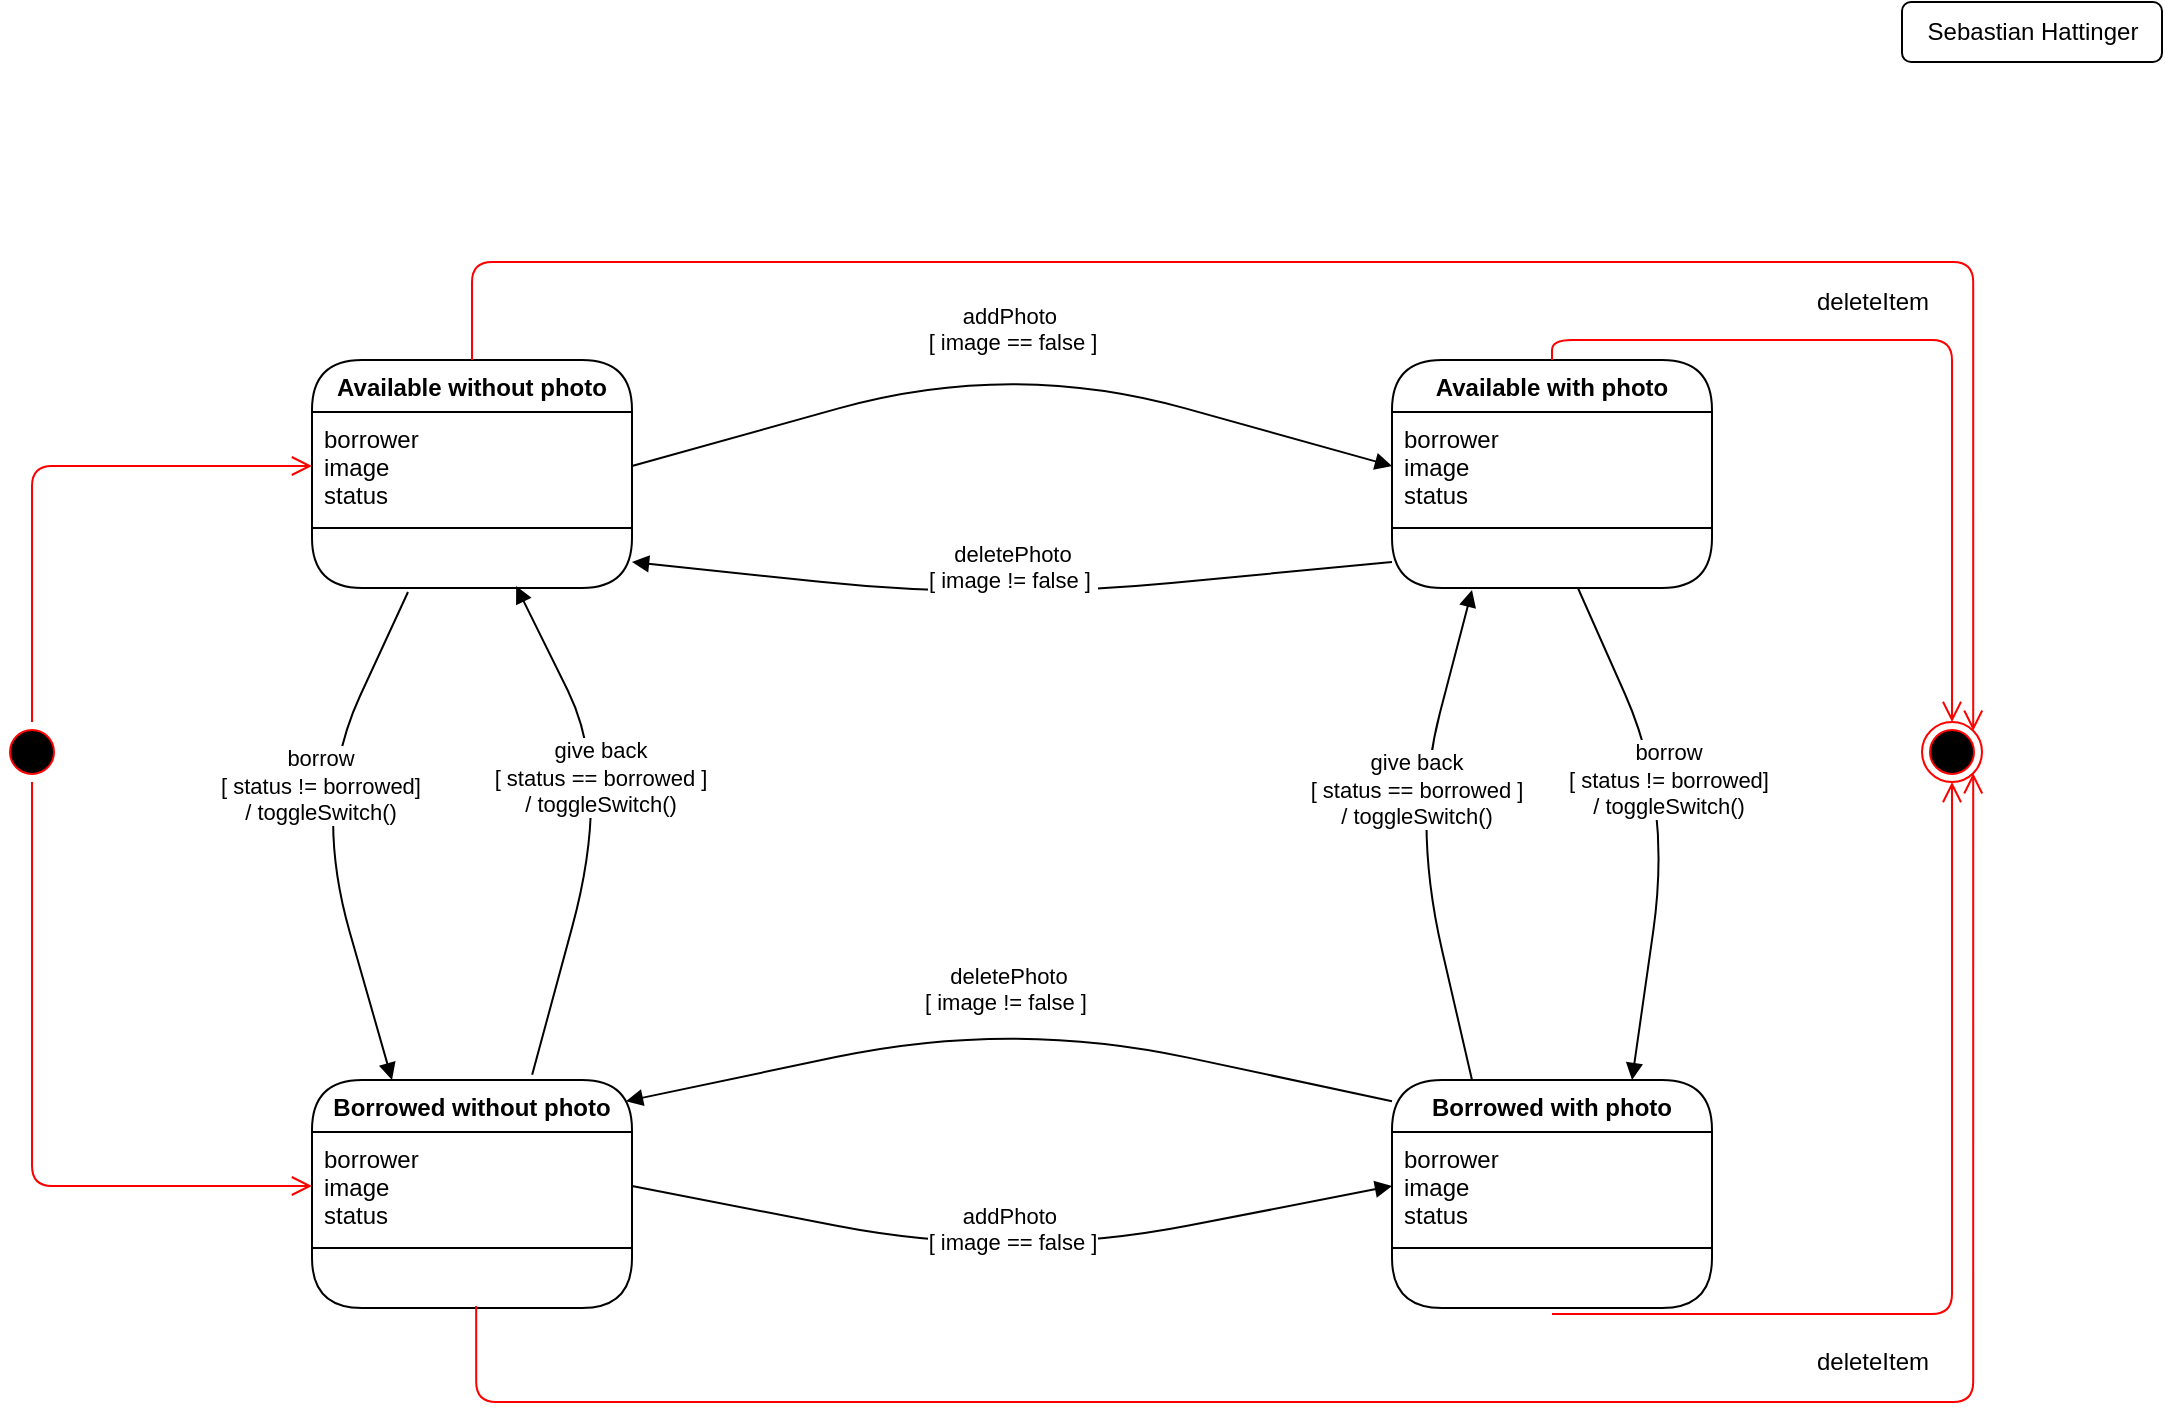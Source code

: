 <mxfile version="13.8.1" type="device"><diagram id="MdnE2qDx6RacHN5UrVp1" name="Page-1"><mxGraphModel dx="1586" dy="914" grid="1" gridSize="10" guides="1" tooltips="1" connect="1" arrows="1" fold="1" page="1" pageScale="1" pageWidth="1169" pageHeight="827" math="0" shadow="0"><root><mxCell id="0"/><mxCell id="1" parent="0"/><mxCell id="ptr2t2LsYg-gSopiW9ew-18" value="addPhoto&amp;nbsp;&lt;br&gt;[ image == false ]" style="html=1;verticalAlign=bottom;endArrow=block;exitX=1;exitY=0.5;exitDx=0;exitDy=0;entryX=0;entryY=0.5;entryDx=0;entryDy=0;arcSize=180;" edge="1" parent="1" source="ptr2t2LsYg-gSopiW9ew-2" target="ptr2t2LsYg-gSopiW9ew-10"><mxGeometry width="80" relative="1" as="geometry"><mxPoint x="495" y="239" as="sourcePoint"/><mxPoint x="575" y="239" as="targetPoint"/><Array as="points"><mxPoint x="585" y="189"/></Array></mxGeometry></mxCell><mxCell id="ptr2t2LsYg-gSopiW9ew-19" value="borrow&lt;br&gt;[ status != borrowed]&lt;br&gt;/ toggleSwitch()" style="html=1;verticalAlign=bottom;endArrow=block;arcSize=180;entryX=0.75;entryY=0;entryDx=0;entryDy=0;exitX=0.581;exitY=1;exitDx=0;exitDy=0;exitPerimeter=0;" edge="1" parent="1" source="ptr2t2LsYg-gSopiW9ew-12" target="ptr2t2LsYg-gSopiW9ew-13"><mxGeometry width="80" relative="1" as="geometry"><mxPoint x="869" y="349" as="sourcePoint"/><mxPoint x="945" y="519" as="targetPoint"/><Array as="points"><mxPoint x="915" y="409"/></Array></mxGeometry></mxCell><mxCell id="ptr2t2LsYg-gSopiW9ew-22" value="deletePhoto&lt;br&gt;[ image != false ]&amp;nbsp;" style="html=1;verticalAlign=bottom;endArrow=block;exitX=0;exitY=0.5;exitDx=0;exitDy=0;entryX=1;entryY=0.5;entryDx=0;entryDy=0;arcSize=180;" edge="1" parent="1" source="ptr2t2LsYg-gSopiW9ew-12" target="ptr2t2LsYg-gSopiW9ew-4"><mxGeometry width="80" relative="1" as="geometry"><mxPoint x="405" y="238" as="sourcePoint"/><mxPoint x="785" y="238" as="targetPoint"/><Array as="points"><mxPoint x="575" y="309"/></Array></mxGeometry></mxCell><mxCell id="ptr2t2LsYg-gSopiW9ew-23" value="give back&lt;br&gt;[ status == borrowed ]&lt;br&gt;/ toggleSwitch()" style="html=1;verticalAlign=bottom;endArrow=block;arcSize=180;entryX=0.25;entryY=1.038;entryDx=0;entryDy=0;entryPerimeter=0;exitX=0.25;exitY=0;exitDx=0;exitDy=0;" edge="1" parent="1" source="ptr2t2LsYg-gSopiW9ew-13" target="ptr2t2LsYg-gSopiW9ew-12"><mxGeometry width="80" relative="1" as="geometry"><mxPoint x="845" y="509" as="sourcePoint"/><mxPoint x="815" y="549" as="targetPoint"/><Array as="points"><mxPoint x="785" y="419"/></Array></mxGeometry></mxCell><mxCell id="ptr2t2LsYg-gSopiW9ew-24" value="deletePhoto&lt;br&gt;[ image != false ]&amp;nbsp;" style="html=1;verticalAlign=bottom;endArrow=block;exitX=0;exitY=0.093;exitDx=0;exitDy=0;arcSize=180;entryX=0.981;entryY=0.093;entryDx=0;entryDy=0;entryPerimeter=0;exitPerimeter=0;" edge="1" parent="1" source="ptr2t2LsYg-gSopiW9ew-13" target="ptr2t2LsYg-gSopiW9ew-5"><mxGeometry width="80" relative="1" as="geometry"><mxPoint x="785" y="272" as="sourcePoint"/><mxPoint x="405" y="459" as="targetPoint"/><Array as="points"><mxPoint x="585" y="519"/></Array></mxGeometry></mxCell><mxCell id="ptr2t2LsYg-gSopiW9ew-25" value="addPhoto&amp;nbsp;&lt;br&gt;[ image == false ]" style="html=1;verticalAlign=bottom;endArrow=block;entryX=0;entryY=0.5;entryDx=0;entryDy=0;arcSize=180;exitX=1;exitY=0.5;exitDx=0;exitDy=0;" edge="1" parent="1" source="ptr2t2LsYg-gSopiW9ew-6" target="ptr2t2LsYg-gSopiW9ew-14"><mxGeometry width="80" relative="1" as="geometry"><mxPoint x="415" y="600" as="sourcePoint"/><mxPoint x="785" y="238" as="targetPoint"/><Array as="points"><mxPoint x="585" y="639"/></Array></mxGeometry></mxCell><mxCell id="ptr2t2LsYg-gSopiW9ew-26" value="give back&lt;br&gt;[ status == borrowed ]&lt;br&gt;/ toggleSwitch()" style="html=1;verticalAlign=bottom;endArrow=block;arcSize=180;entryX=0.638;entryY=0.962;entryDx=0;entryDy=0;entryPerimeter=0;exitX=0.688;exitY=-0.023;exitDx=0;exitDy=0;exitPerimeter=0;" edge="1" parent="1" source="ptr2t2LsYg-gSopiW9ew-5" target="ptr2t2LsYg-gSopiW9ew-4"><mxGeometry width="80" relative="1" as="geometry"><mxPoint x="825" y="559" as="sourcePoint"/><mxPoint x="825" y="285.988" as="targetPoint"/><Array as="points"><mxPoint x="385" y="399"/></Array></mxGeometry></mxCell><mxCell id="ptr2t2LsYg-gSopiW9ew-28" value="borrow&lt;br&gt;[ status != borrowed]&lt;br&gt;/ toggleSwitch()" style="html=1;verticalAlign=bottom;endArrow=block;arcSize=180;entryX=0.25;entryY=0;entryDx=0;entryDy=0;exitX=0.3;exitY=1.077;exitDx=0;exitDy=0;exitPerimeter=0;" edge="1" parent="1" source="ptr2t2LsYg-gSopiW9ew-4" target="ptr2t2LsYg-gSopiW9ew-5"><mxGeometry width="80" relative="1" as="geometry"><mxPoint x="877.96" y="285" as="sourcePoint"/><mxPoint x="905" y="559" as="targetPoint"/><Array as="points"><mxPoint x="235" y="409"/></Array></mxGeometry></mxCell><mxCell id="ptr2t2LsYg-gSopiW9ew-29" value="Sebastian Hattinger" style="html=1;rounded=1;" vertex="1" parent="1"><mxGeometry x="1030" y="10" width="130" height="30" as="geometry"/></mxCell><mxCell id="ptr2t2LsYg-gSopiW9ew-13" value="Borrowed with photo" style="swimlane;fontStyle=1;align=center;verticalAlign=top;childLayout=stackLayout;horizontal=1;startSize=26;horizontalStack=0;resizeParent=1;resizeParentMax=0;resizeLast=0;collapsible=1;marginBottom=0;arcSize=32;rounded=1;" vertex="1" parent="1"><mxGeometry x="775" y="549" width="160" height="114" as="geometry"/></mxCell><mxCell id="ptr2t2LsYg-gSopiW9ew-14" value="borrower&#10;image&#10;status" style="text;strokeColor=none;fillColor=none;align=left;verticalAlign=top;spacingLeft=4;spacingRight=4;overflow=hidden;rotatable=0;points=[[0,0.5],[1,0.5]];portConstraint=eastwest;" vertex="1" parent="ptr2t2LsYg-gSopiW9ew-13"><mxGeometry y="26" width="160" height="54" as="geometry"/></mxCell><mxCell id="ptr2t2LsYg-gSopiW9ew-15" value="" style="line;strokeWidth=1;fillColor=none;align=left;verticalAlign=middle;spacingTop=-1;spacingLeft=3;spacingRight=3;rotatable=0;labelPosition=right;points=[];portConstraint=eastwest;" vertex="1" parent="ptr2t2LsYg-gSopiW9ew-13"><mxGeometry y="80" width="160" height="8" as="geometry"/></mxCell><mxCell id="ptr2t2LsYg-gSopiW9ew-16" value=" " style="text;strokeColor=none;fillColor=none;align=left;verticalAlign=top;spacingLeft=4;spacingRight=4;overflow=hidden;rotatable=0;points=[[0,0.5],[1,0.5]];portConstraint=eastwest;" vertex="1" parent="ptr2t2LsYg-gSopiW9ew-13"><mxGeometry y="88" width="160" height="26" as="geometry"/></mxCell><mxCell id="ptr2t2LsYg-gSopiW9ew-9" value="Available with photo" style="swimlane;fontStyle=1;align=center;verticalAlign=top;childLayout=stackLayout;horizontal=1;startSize=26;horizontalStack=0;resizeParent=1;resizeParentMax=0;resizeLast=0;collapsible=1;marginBottom=0;arcSize=32;rounded=1;" vertex="1" parent="1"><mxGeometry x="775" y="189" width="160" height="114" as="geometry"/></mxCell><mxCell id="ptr2t2LsYg-gSopiW9ew-10" value="borrower&#10;image&#10;status" style="text;strokeColor=none;fillColor=none;align=left;verticalAlign=top;spacingLeft=4;spacingRight=4;overflow=hidden;rotatable=0;points=[[0,0.5],[1,0.5]];portConstraint=eastwest;" vertex="1" parent="ptr2t2LsYg-gSopiW9ew-9"><mxGeometry y="26" width="160" height="54" as="geometry"/></mxCell><mxCell id="ptr2t2LsYg-gSopiW9ew-11" value="" style="line;strokeWidth=1;fillColor=none;align=left;verticalAlign=middle;spacingTop=-1;spacingLeft=3;spacingRight=3;rotatable=0;labelPosition=right;points=[];portConstraint=eastwest;" vertex="1" parent="ptr2t2LsYg-gSopiW9ew-9"><mxGeometry y="80" width="160" height="8" as="geometry"/></mxCell><mxCell id="ptr2t2LsYg-gSopiW9ew-12" value=" " style="text;strokeColor=none;fillColor=none;align=left;verticalAlign=top;spacingLeft=4;spacingRight=4;overflow=hidden;rotatable=0;points=[[0,0.5],[1,0.5]];portConstraint=eastwest;" vertex="1" parent="ptr2t2LsYg-gSopiW9ew-9"><mxGeometry y="88" width="160" height="26" as="geometry"/></mxCell><mxCell id="ptr2t2LsYg-gSopiW9ew-1" value="Available without photo" style="swimlane;fontStyle=1;align=center;verticalAlign=top;childLayout=stackLayout;horizontal=1;startSize=26;horizontalStack=0;resizeParent=1;resizeParentMax=0;resizeLast=0;collapsible=1;marginBottom=0;arcSize=32;rounded=1;" vertex="1" parent="1"><mxGeometry x="235" y="189" width="160" height="114" as="geometry"/></mxCell><mxCell id="ptr2t2LsYg-gSopiW9ew-2" value="borrower&#10;image&#10;status" style="text;strokeColor=none;fillColor=none;align=left;verticalAlign=top;spacingLeft=4;spacingRight=4;overflow=hidden;rotatable=0;points=[[0,0.5],[1,0.5]];portConstraint=eastwest;" vertex="1" parent="ptr2t2LsYg-gSopiW9ew-1"><mxGeometry y="26" width="160" height="54" as="geometry"/></mxCell><mxCell id="ptr2t2LsYg-gSopiW9ew-3" value="" style="line;strokeWidth=1;fillColor=none;align=left;verticalAlign=middle;spacingTop=-1;spacingLeft=3;spacingRight=3;rotatable=0;labelPosition=right;points=[];portConstraint=eastwest;" vertex="1" parent="ptr2t2LsYg-gSopiW9ew-1"><mxGeometry y="80" width="160" height="8" as="geometry"/></mxCell><mxCell id="ptr2t2LsYg-gSopiW9ew-4" value=" " style="text;strokeColor=none;fillColor=none;align=left;verticalAlign=top;spacingLeft=4;spacingRight=4;overflow=hidden;rotatable=0;points=[[0,0.5],[1,0.5]];portConstraint=eastwest;" vertex="1" parent="ptr2t2LsYg-gSopiW9ew-1"><mxGeometry y="88" width="160" height="26" as="geometry"/></mxCell><mxCell id="ptr2t2LsYg-gSopiW9ew-5" value="Borrowed without photo" style="swimlane;fontStyle=1;align=center;verticalAlign=top;childLayout=stackLayout;horizontal=1;startSize=26;horizontalStack=0;resizeParent=1;resizeParentMax=0;resizeLast=0;collapsible=1;marginBottom=0;arcSize=32;rounded=1;" vertex="1" parent="1"><mxGeometry x="235" y="549" width="160" height="114" as="geometry"/></mxCell><mxCell id="ptr2t2LsYg-gSopiW9ew-6" value="borrower&#10;image&#10;status" style="text;strokeColor=none;fillColor=none;align=left;verticalAlign=top;spacingLeft=4;spacingRight=4;overflow=hidden;rotatable=0;points=[[0,0.5],[1,0.5]];portConstraint=eastwest;" vertex="1" parent="ptr2t2LsYg-gSopiW9ew-5"><mxGeometry y="26" width="160" height="54" as="geometry"/></mxCell><mxCell id="ptr2t2LsYg-gSopiW9ew-7" value="" style="line;strokeWidth=1;fillColor=none;align=left;verticalAlign=middle;spacingTop=-1;spacingLeft=3;spacingRight=3;rotatable=0;labelPosition=right;points=[];portConstraint=eastwest;" vertex="1" parent="ptr2t2LsYg-gSopiW9ew-5"><mxGeometry y="80" width="160" height="8" as="geometry"/></mxCell><mxCell id="ptr2t2LsYg-gSopiW9ew-8" value=" " style="text;strokeColor=none;fillColor=none;align=left;verticalAlign=top;spacingLeft=4;spacingRight=4;overflow=hidden;rotatable=0;points=[[0,0.5],[1,0.5]];portConstraint=eastwest;" vertex="1" parent="ptr2t2LsYg-gSopiW9ew-5"><mxGeometry y="88" width="160" height="26" as="geometry"/></mxCell><mxCell id="ptr2t2LsYg-gSopiW9ew-30" value="" style="ellipse;html=1;shape=startState;fillColor=#000000;strokeColor=#ff0000;rounded=1;" vertex="1" parent="1"><mxGeometry x="80" y="370" width="30" height="30" as="geometry"/></mxCell><mxCell id="ptr2t2LsYg-gSopiW9ew-31" value="" style="edgeStyle=orthogonalEdgeStyle;html=1;verticalAlign=bottom;endArrow=open;endSize=8;strokeColor=#ff0000;entryX=0;entryY=0.5;entryDx=0;entryDy=0;" edge="1" source="ptr2t2LsYg-gSopiW9ew-30" parent="1" target="ptr2t2LsYg-gSopiW9ew-2"><mxGeometry relative="1" as="geometry"><mxPoint x="170" y="360" as="targetPoint"/></mxGeometry></mxCell><mxCell id="ptr2t2LsYg-gSopiW9ew-32" value="" style="edgeStyle=orthogonalEdgeStyle;html=1;verticalAlign=bottom;endArrow=open;endSize=8;strokeColor=#ff0000;entryX=0;entryY=0.5;entryDx=0;entryDy=0;exitX=0.5;exitY=1;exitDx=0;exitDy=0;" edge="1" parent="1" source="ptr2t2LsYg-gSopiW9ew-30" target="ptr2t2LsYg-gSopiW9ew-6"><mxGeometry relative="1" as="geometry"><mxPoint x="245" y="238" as="targetPoint"/><mxPoint x="105" y="360" as="sourcePoint"/></mxGeometry></mxCell><mxCell id="ptr2t2LsYg-gSopiW9ew-33" value="" style="ellipse;html=1;shape=endState;fillColor=#000000;strokeColor=#ff0000;rounded=1;" vertex="1" parent="1"><mxGeometry x="1040" y="370" width="30" height="30" as="geometry"/></mxCell><mxCell id="ptr2t2LsYg-gSopiW9ew-34" value="" style="edgeStyle=orthogonalEdgeStyle;html=1;verticalAlign=bottom;endArrow=open;endSize=8;strokeColor=#ff0000;entryX=0.5;entryY=0;entryDx=0;entryDy=0;exitX=0.5;exitY=0;exitDx=0;exitDy=0;" edge="1" parent="1" source="ptr2t2LsYg-gSopiW9ew-9" target="ptr2t2LsYg-gSopiW9ew-33"><mxGeometry relative="1" as="geometry"><mxPoint x="245" y="238" as="targetPoint"/><mxPoint x="105" y="380" as="sourcePoint"/></mxGeometry></mxCell><mxCell id="ptr2t2LsYg-gSopiW9ew-35" value="" style="edgeStyle=orthogonalEdgeStyle;html=1;verticalAlign=bottom;endArrow=open;endSize=8;strokeColor=#ff0000;entryX=1;entryY=0;entryDx=0;entryDy=0;exitX=0.5;exitY=0;exitDx=0;exitDy=0;" edge="1" parent="1" source="ptr2t2LsYg-gSopiW9ew-1" target="ptr2t2LsYg-gSopiW9ew-33"><mxGeometry relative="1" as="geometry"><mxPoint x="255" y="248" as="targetPoint"/><mxPoint x="115" y="390" as="sourcePoint"/><Array as="points"><mxPoint x="315" y="140"/><mxPoint x="1066" y="140"/></Array></mxGeometry></mxCell><mxCell id="ptr2t2LsYg-gSopiW9ew-36" value="" style="edgeStyle=orthogonalEdgeStyle;html=1;verticalAlign=bottom;endArrow=open;endSize=8;strokeColor=#ff0000;exitX=0.513;exitY=0.962;exitDx=0;exitDy=0;exitPerimeter=0;entryX=1;entryY=1;entryDx=0;entryDy=0;" edge="1" parent="1" source="ptr2t2LsYg-gSopiW9ew-8" target="ptr2t2LsYg-gSopiW9ew-33"><mxGeometry relative="1" as="geometry"><mxPoint x="1100" y="680" as="targetPoint"/><mxPoint x="125" y="400" as="sourcePoint"/><Array as="points"><mxPoint x="317" y="710"/><mxPoint x="1066" y="710"/></Array></mxGeometry></mxCell><mxCell id="ptr2t2LsYg-gSopiW9ew-37" value="" style="edgeStyle=orthogonalEdgeStyle;html=1;verticalAlign=bottom;endArrow=open;endSize=8;strokeColor=#ff0000;exitX=0.5;exitY=1.115;exitDx=0;exitDy=0;exitPerimeter=0;entryX=0.5;entryY=1;entryDx=0;entryDy=0;" edge="1" parent="1" source="ptr2t2LsYg-gSopiW9ew-16" target="ptr2t2LsYg-gSopiW9ew-33"><mxGeometry relative="1" as="geometry"><mxPoint x="1040" y="420" as="targetPoint"/><mxPoint x="135" y="410" as="sourcePoint"/></mxGeometry></mxCell><mxCell id="ptr2t2LsYg-gSopiW9ew-38" value="deleteItem" style="text;html=1;align=center;verticalAlign=middle;resizable=0;points=[];autosize=1;" vertex="1" parent="1"><mxGeometry x="980" y="150" width="70" height="20" as="geometry"/></mxCell><mxCell id="ptr2t2LsYg-gSopiW9ew-41" value="deleteItem" style="text;html=1;align=center;verticalAlign=middle;resizable=0;points=[];autosize=1;" vertex="1" parent="1"><mxGeometry x="980" y="680" width="70" height="20" as="geometry"/></mxCell></root></mxGraphModel></diagram></mxfile>